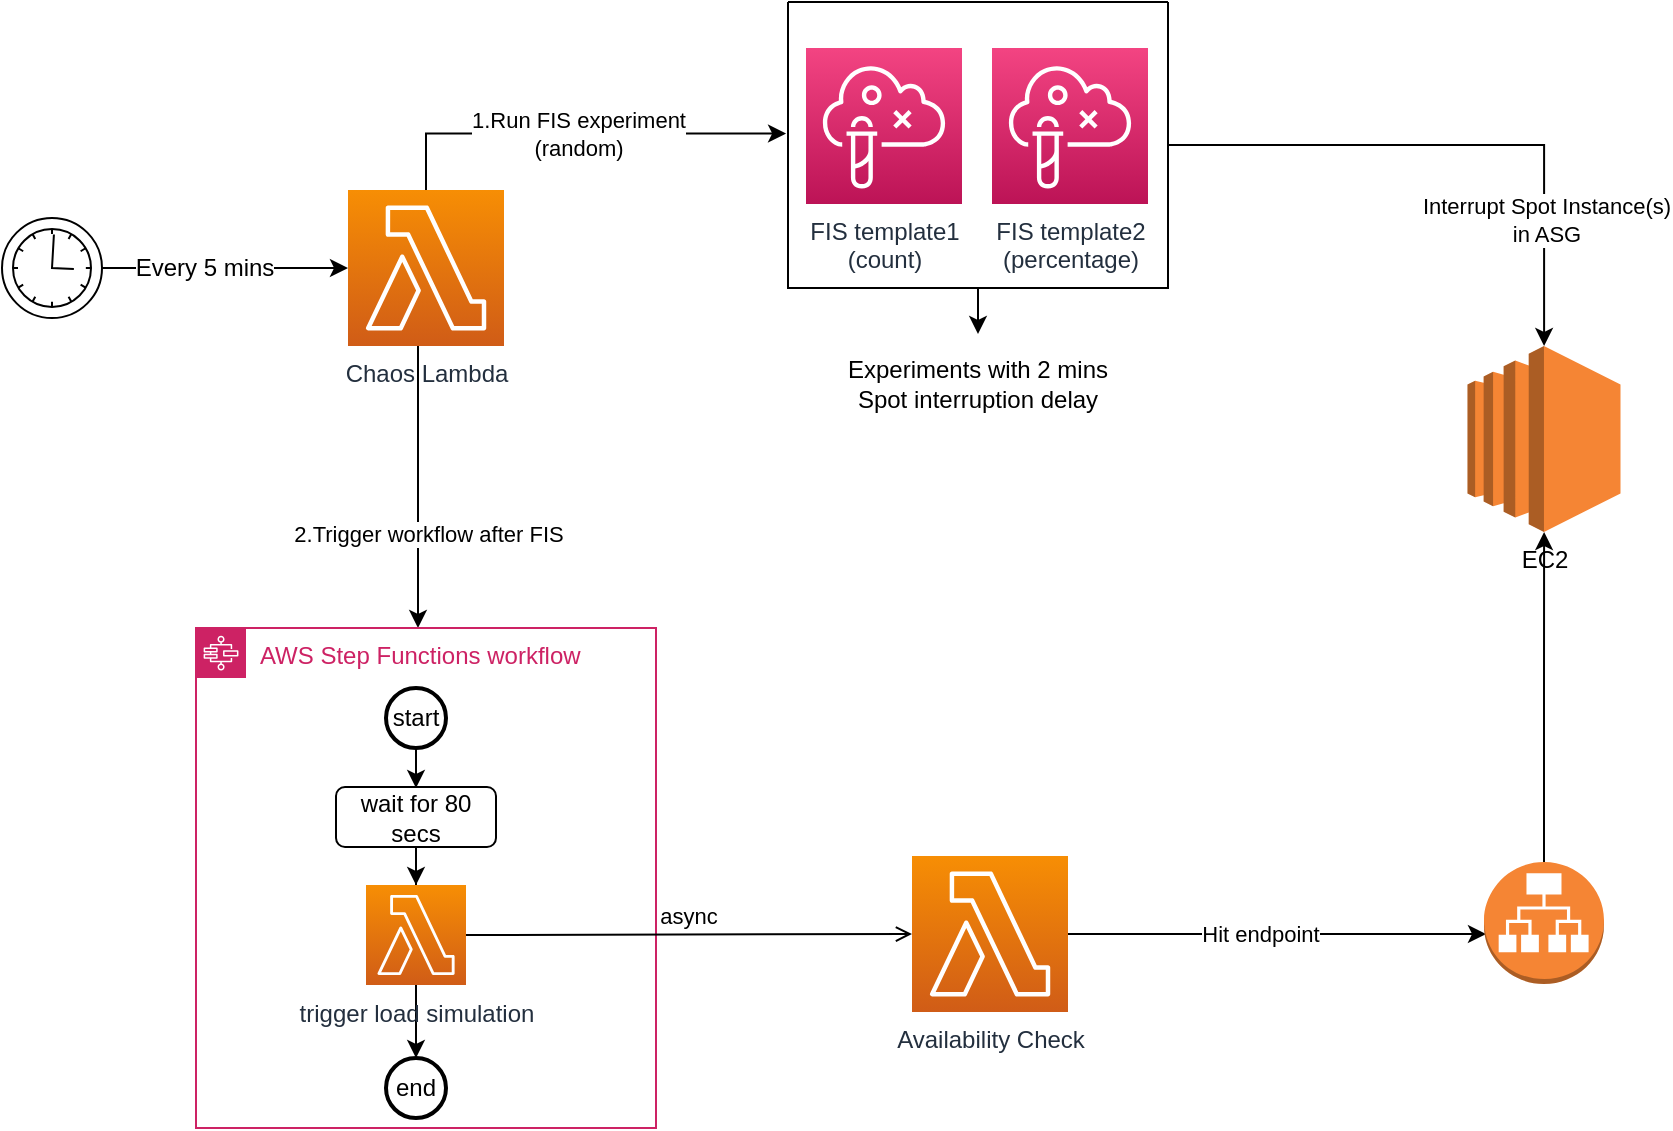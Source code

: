 <mxfile version="18.1.3" type="device" pages="2"><diagram id="6aoVlbTnfaaqq3cUi_xo" name="Spot_Simulation"><mxGraphModel dx="1026" dy="499" grid="1" gridSize="10" guides="1" tooltips="1" connect="1" arrows="1" fold="1" page="1" pageScale="1" pageWidth="827" pageHeight="1169" math="0" shadow="0"><root><mxCell id="0"/><mxCell id="1" parent="0"/><mxCell id="UP-ZFdK7TMwoG2Un6PGR-13" value="" style="edgeStyle=orthogonalEdgeStyle;rounded=0;orthogonalLoop=1;jettySize=auto;html=1;" parent="1" source="UP-ZFdK7TMwoG2Un6PGR-1" target="UP-ZFdK7TMwoG2Un6PGR-2" edge="1"><mxGeometry relative="1" as="geometry"/></mxCell><mxCell id="UP-ZFdK7TMwoG2Un6PGR-14" value="&lt;span style=&quot;font-size: 12px&quot;&gt;Every 5 mins&lt;/span&gt;" style="edgeLabel;html=1;align=center;verticalAlign=middle;resizable=0;points=[];" parent="UP-ZFdK7TMwoG2Un6PGR-13" vertex="1" connectable="0"><mxGeometry x="-0.182" y="-4" relative="1" as="geometry"><mxPoint y="-4" as="offset"/></mxGeometry></mxCell><mxCell id="UP-ZFdK7TMwoG2Un6PGR-1" value="" style="points=[[0.145,0.145,0],[0.5,0,0],[0.855,0.145,0],[1,0.5,0],[0.855,0.855,0],[0.5,1,0],[0.145,0.855,0],[0,0.5,0]];shape=mxgraph.bpmn.event;html=1;verticalLabelPosition=bottom;labelBackgroundColor=#ffffff;verticalAlign=top;align=center;perimeter=ellipsePerimeter;outlineConnect=0;aspect=fixed;outline=standard;symbol=timer;" parent="1" vertex="1"><mxGeometry x="8" y="115" width="50" height="50" as="geometry"/></mxCell><mxCell id="UP-ZFdK7TMwoG2Un6PGR-7" value="1.Run FIS experiment &lt;br&gt;(random)" style="edgeStyle=orthogonalEdgeStyle;rounded=0;orthogonalLoop=1;jettySize=auto;html=1;entryX=-0.005;entryY=0.46;entryDx=0;entryDy=0;entryPerimeter=0;exitX=0.5;exitY=0;exitDx=0;exitDy=0;exitPerimeter=0;" parent="1" source="UP-ZFdK7TMwoG2Un6PGR-2" target="UP-ZFdK7TMwoG2Un6PGR-10" edge="1"><mxGeometry relative="1" as="geometry"/></mxCell><mxCell id="UP-ZFdK7TMwoG2Un6PGR-11" style="edgeStyle=orthogonalEdgeStyle;rounded=0;orthogonalLoop=1;jettySize=auto;html=1;exitX=0.5;exitY=1;exitDx=0;exitDy=0;exitPerimeter=0;" parent="1" edge="1"><mxGeometry relative="1" as="geometry"><mxPoint x="216" y="179" as="sourcePoint"/><mxPoint x="216" y="320" as="targetPoint"/></mxGeometry></mxCell><mxCell id="UP-ZFdK7TMwoG2Un6PGR-12" value="2.Trigger workflow after FIS" style="edgeLabel;html=1;align=center;verticalAlign=middle;resizable=0;points=[];" parent="UP-ZFdK7TMwoG2Un6PGR-11" vertex="1" connectable="0"><mxGeometry x="0.065" y="-2" relative="1" as="geometry"><mxPoint x="7" y="19" as="offset"/></mxGeometry></mxCell><mxCell id="UP-ZFdK7TMwoG2Un6PGR-2" value="Chaos Lambda" style="sketch=0;points=[[0,0,0],[0.25,0,0],[0.5,0,0],[0.75,0,0],[1,0,0],[0,1,0],[0.25,1,0],[0.5,1,0],[0.75,1,0],[1,1,0],[0,0.25,0],[0,0.5,0],[0,0.75,0],[1,0.25,0],[1,0.5,0],[1,0.75,0]];outlineConnect=0;fontColor=#232F3E;gradientColor=#F78E04;gradientDirection=north;fillColor=#D05C17;strokeColor=#ffffff;dashed=0;verticalLabelPosition=bottom;verticalAlign=top;align=center;html=1;fontSize=12;fontStyle=0;aspect=fixed;shape=mxgraph.aws4.resourceIcon;resIcon=mxgraph.aws4.lambda;" parent="1" vertex="1"><mxGeometry x="181" y="101" width="78" height="78" as="geometry"/></mxCell><mxCell id="UP-ZFdK7TMwoG2Un6PGR-4" value="AWS Step Functions workflow" style="points=[[0,0],[0.25,0],[0.5,0],[0.75,0],[1,0],[1,0.25],[1,0.5],[1,0.75],[1,1],[0.75,1],[0.5,1],[0.25,1],[0,1],[0,0.75],[0,0.5],[0,0.25]];outlineConnect=0;gradientColor=none;html=1;whiteSpace=wrap;fontSize=12;fontStyle=0;container=1;pointerEvents=0;collapsible=0;recursiveResize=0;shape=mxgraph.aws4.group;grIcon=mxgraph.aws4.group_aws_step_functions_workflow;strokeColor=#CD2264;fillColor=none;verticalAlign=top;align=left;spacingLeft=30;fontColor=#CD2264;dashed=0;" parent="1" vertex="1"><mxGeometry x="105" y="320" width="230" height="250" as="geometry"/></mxCell><mxCell id="UP-ZFdK7TMwoG2Un6PGR-21" value="" style="edgeStyle=orthogonalEdgeStyle;rounded=0;orthogonalLoop=1;jettySize=auto;html=1;" parent="UP-ZFdK7TMwoG2Un6PGR-4" source="UP-ZFdK7TMwoG2Un6PGR-18" target="UP-ZFdK7TMwoG2Un6PGR-19" edge="1"><mxGeometry relative="1" as="geometry"/></mxCell><mxCell id="UP-ZFdK7TMwoG2Un6PGR-18" value="wait for 80 secs" style="rounded=1;whiteSpace=wrap;html=1;" parent="UP-ZFdK7TMwoG2Un6PGR-4" vertex="1"><mxGeometry x="70" y="79.5" width="80" height="30" as="geometry"/></mxCell><mxCell id="UP-ZFdK7TMwoG2Un6PGR-26" value="" style="edgeStyle=orthogonalEdgeStyle;rounded=0;orthogonalLoop=1;jettySize=auto;html=1;" parent="UP-ZFdK7TMwoG2Un6PGR-4" source="UP-ZFdK7TMwoG2Un6PGR-19" target="UP-ZFdK7TMwoG2Un6PGR-25" edge="1"><mxGeometry relative="1" as="geometry"/></mxCell><mxCell id="UP-ZFdK7TMwoG2Un6PGR-19" value="trigger load simulation" style="sketch=0;points=[[0,0,0],[0.25,0,0],[0.5,0,0],[0.75,0,0],[1,0,0],[0,1,0],[0.25,1,0],[0.5,1,0],[0.75,1,0],[1,1,0],[0,0.25,0],[0,0.5,0],[0,0.75,0],[1,0.25,0],[1,0.5,0],[1,0.75,0]];outlineConnect=0;fontColor=#232F3E;gradientColor=#F78E04;gradientDirection=north;fillColor=#D05C17;strokeColor=#ffffff;dashed=0;verticalLabelPosition=bottom;verticalAlign=top;align=center;html=1;fontSize=12;fontStyle=0;aspect=fixed;shape=mxgraph.aws4.resourceIcon;resIcon=mxgraph.aws4.lambda;" parent="UP-ZFdK7TMwoG2Un6PGR-4" vertex="1"><mxGeometry x="85" y="128.5" width="50" height="50" as="geometry"/></mxCell><mxCell id="UP-ZFdK7TMwoG2Un6PGR-24" value="" style="edgeStyle=orthogonalEdgeStyle;rounded=0;orthogonalLoop=1;jettySize=auto;html=1;" parent="UP-ZFdK7TMwoG2Un6PGR-4" source="UP-ZFdK7TMwoG2Un6PGR-22" edge="1"><mxGeometry relative="1" as="geometry"><mxPoint x="110" y="80" as="targetPoint"/></mxGeometry></mxCell><mxCell id="UP-ZFdK7TMwoG2Un6PGR-22" value="start" style="strokeWidth=2;html=1;shape=mxgraph.flowchart.start_2;whiteSpace=wrap;" parent="UP-ZFdK7TMwoG2Un6PGR-4" vertex="1"><mxGeometry x="95" y="30" width="30" height="30" as="geometry"/></mxCell><mxCell id="UP-ZFdK7TMwoG2Un6PGR-25" value="end" style="strokeWidth=2;html=1;shape=mxgraph.flowchart.start_2;whiteSpace=wrap;" parent="UP-ZFdK7TMwoG2Un6PGR-4" vertex="1"><mxGeometry x="95" y="215" width="30" height="30" as="geometry"/></mxCell><mxCell id="MmqB8jEHEtdLO-fnythC-1" value="" style="edgeStyle=orthogonalEdgeStyle;rounded=0;orthogonalLoop=1;jettySize=auto;html=1;" parent="1" source="UP-ZFdK7TMwoG2Un6PGR-10" target="UP-ZFdK7TMwoG2Un6PGR-15" edge="1"><mxGeometry relative="1" as="geometry"/></mxCell><mxCell id="UP-ZFdK7TMwoG2Un6PGR-5" value="FIS template1 &lt;br&gt;(count)" style="sketch=0;points=[[0,0,0],[0.25,0,0],[0.5,0,0],[0.75,0,0],[1,0,0],[0,1,0],[0.25,1,0],[0.5,1,0],[0.75,1,0],[1,1,0],[0,0.25,0],[0,0.5,0],[0,0.75,0],[1,0.25,0],[1,0.5,0],[1,0.75,0]];points=[[0,0,0],[0.25,0,0],[0.5,0,0],[0.75,0,0],[1,0,0],[0,1,0],[0.25,1,0],[0.5,1,0],[0.75,1,0],[1,1,0],[0,0.25,0],[0,0.5,0],[0,0.75,0],[1,0.25,0],[1,0.5,0],[1,0.75,0]];outlineConnect=0;fontColor=#232F3E;gradientColor=#F34482;gradientDirection=north;fillColor=#BC1356;strokeColor=#ffffff;dashed=0;verticalLabelPosition=bottom;verticalAlign=top;align=center;html=1;fontSize=12;fontStyle=0;aspect=fixed;shape=mxgraph.aws4.resourceIcon;resIcon=mxgraph.aws4.fault_injection_simulator;" parent="1" vertex="1"><mxGeometry x="410" y="30" width="78" height="78" as="geometry"/></mxCell><mxCell id="UP-ZFdK7TMwoG2Un6PGR-6" value="FIS template2 &lt;br&gt;(percentage)" style="sketch=0;points=[[0,0,0],[0.25,0,0],[0.5,0,0],[0.75,0,0],[1,0,0],[0,1,0],[0.25,1,0],[0.5,1,0],[0.75,1,0],[1,1,0],[0,0.25,0],[0,0.5,0],[0,0.75,0],[1,0.25,0],[1,0.5,0],[1,0.75,0]];points=[[0,0,0],[0.25,0,0],[0.5,0,0],[0.75,0,0],[1,0,0],[0,1,0],[0.25,1,0],[0.5,1,0],[0.75,1,0],[1,1,0],[0,0.25,0],[0,0.5,0],[0,0.75,0],[1,0.25,0],[1,0.5,0],[1,0.75,0]];outlineConnect=0;fontColor=#232F3E;gradientColor=#F34482;gradientDirection=north;fillColor=#BC1356;strokeColor=#ffffff;dashed=0;verticalLabelPosition=bottom;verticalAlign=top;align=center;html=1;fontSize=12;fontStyle=0;aspect=fixed;shape=mxgraph.aws4.resourceIcon;resIcon=mxgraph.aws4.fault_injection_simulator;" parent="1" vertex="1"><mxGeometry x="503" y="30" width="78" height="78" as="geometry"/></mxCell><mxCell id="UP-ZFdK7TMwoG2Un6PGR-32" value="" style="edgeStyle=orthogonalEdgeStyle;rounded=0;orthogonalLoop=1;jettySize=auto;html=1;" parent="1" source="UP-ZFdK7TMwoG2Un6PGR-10" target="UP-ZFdK7TMwoG2Un6PGR-31" edge="1"><mxGeometry relative="1" as="geometry"/></mxCell><mxCell id="UP-ZFdK7TMwoG2Un6PGR-33" value="Interrupt Spot Instance(s) &lt;br&gt;in ASG" style="edgeLabel;html=1;align=center;verticalAlign=middle;resizable=0;points=[];" parent="UP-ZFdK7TMwoG2Un6PGR-32" vertex="1" connectable="0"><mxGeometry x="-0.079" y="3" relative="1" as="geometry"><mxPoint x="56" y="40" as="offset"/></mxGeometry></mxCell><mxCell id="UP-ZFdK7TMwoG2Un6PGR-10" value="" style="swimlane;startSize=0;" parent="1" vertex="1"><mxGeometry x="401" y="7" width="190" height="143" as="geometry"><mxRectangle x="401" y="7" width="50" height="40" as="alternateBounds"/></mxGeometry></mxCell><mxCell id="UP-ZFdK7TMwoG2Un6PGR-15" value="Experiments with 2 mins Spot interruption delay" style="text;html=1;strokeColor=none;fillColor=none;align=center;verticalAlign=middle;whiteSpace=wrap;rounded=0;" parent="1" vertex="1"><mxGeometry x="426" y="173" width="140" height="50" as="geometry"/></mxCell><mxCell id="UP-ZFdK7TMwoG2Un6PGR-36" style="edgeStyle=orthogonalEdgeStyle;rounded=0;orthogonalLoop=1;jettySize=auto;html=1;" parent="1" source="UP-ZFdK7TMwoG2Un6PGR-27" edge="1"><mxGeometry relative="1" as="geometry"><mxPoint x="750" y="473" as="targetPoint"/></mxGeometry></mxCell><mxCell id="UP-ZFdK7TMwoG2Un6PGR-37" value="Hit endpoint" style="edgeLabel;html=1;align=center;verticalAlign=middle;resizable=0;points=[];" parent="UP-ZFdK7TMwoG2Un6PGR-36" vertex="1" connectable="0"><mxGeometry x="-0.085" y="-2" relative="1" as="geometry"><mxPoint y="-2" as="offset"/></mxGeometry></mxCell><mxCell id="UP-ZFdK7TMwoG2Un6PGR-27" value="Availability Check" style="sketch=0;points=[[0,0,0],[0.25,0,0],[0.5,0,0],[0.75,0,0],[1,0,0],[0,1,0],[0.25,1,0],[0.5,1,0],[0.75,1,0],[1,1,0],[0,0.25,0],[0,0.5,0],[0,0.75,0],[1,0.25,0],[1,0.5,0],[1,0.75,0]];outlineConnect=0;fontColor=#232F3E;gradientColor=#F78E04;gradientDirection=north;fillColor=#D05C17;strokeColor=#ffffff;dashed=0;verticalLabelPosition=bottom;verticalAlign=top;align=center;html=1;fontSize=12;fontStyle=0;aspect=fixed;shape=mxgraph.aws4.resourceIcon;resIcon=mxgraph.aws4.lambda;" parent="1" vertex="1"><mxGeometry x="463" y="434" width="78" height="78" as="geometry"/></mxCell><mxCell id="UP-ZFdK7TMwoG2Un6PGR-28" value="async" style="html=1;verticalAlign=bottom;labelBackgroundColor=none;endArrow=open;endFill=0;rounded=0;entryX=0;entryY=0.5;entryDx=0;entryDy=0;entryPerimeter=0;exitX=1;exitY=0.5;exitDx=0;exitDy=0;exitPerimeter=0;" parent="1" source="UP-ZFdK7TMwoG2Un6PGR-19" target="UP-ZFdK7TMwoG2Un6PGR-27" edge="1"><mxGeometry width="160" relative="1" as="geometry"><mxPoint x="278" y="476" as="sourcePoint"/><mxPoint x="463" y="476" as="targetPoint"/></mxGeometry></mxCell><mxCell id="UP-ZFdK7TMwoG2Un6PGR-31" value="EC2" style="outlineConnect=0;dashed=0;verticalLabelPosition=bottom;verticalAlign=top;align=center;html=1;shape=mxgraph.aws3.ec2;fillColor=#F58534;gradientColor=none;" parent="1" vertex="1"><mxGeometry x="740.75" y="179" width="76.5" height="93" as="geometry"/></mxCell><mxCell id="UP-ZFdK7TMwoG2Un6PGR-35" style="edgeStyle=orthogonalEdgeStyle;rounded=0;orthogonalLoop=1;jettySize=auto;html=1;" parent="1" source="UP-ZFdK7TMwoG2Un6PGR-34" target="UP-ZFdK7TMwoG2Un6PGR-31" edge="1"><mxGeometry relative="1" as="geometry"/></mxCell><mxCell id="UP-ZFdK7TMwoG2Un6PGR-34" value="" style="outlineConnect=0;dashed=0;verticalLabelPosition=bottom;verticalAlign=top;align=center;html=1;shape=mxgraph.aws3.application_load_balancer;fillColor=#F58534;gradientColor=none;" parent="1" vertex="1"><mxGeometry x="749" y="437" width="60" height="61" as="geometry"/></mxCell></root></mxGraphModel></diagram><diagram name="Copy of ASG_Module" id="AIM_gx6n4-kpC6ntjsSA"><mxGraphModel dx="1026" dy="499" grid="1" gridSize="10" guides="1" tooltips="1" connect="1" arrows="1" fold="1" page="1" pageScale="1" pageWidth="827" pageHeight="1169" math="0" shadow="0"><root><mxCell id="sd4WDXa00eIZpUariYqS-0"/><mxCell id="sd4WDXa00eIZpUariYqS-1" parent="sd4WDXa00eIZpUariYqS-0"/><mxCell id="sd4WDXa00eIZpUariYqS-2" value="" style="edgeStyle=orthogonalEdgeStyle;rounded=0;orthogonalLoop=1;jettySize=auto;html=1;" edge="1" parent="sd4WDXa00eIZpUariYqS-1" source="sd4WDXa00eIZpUariYqS-4" target="sd4WDXa00eIZpUariYqS-8"><mxGeometry relative="1" as="geometry"/></mxCell><mxCell id="sd4WDXa00eIZpUariYqS-3" value="&lt;span style=&quot;font-size: 12px&quot;&gt;Every 5 mins&lt;/span&gt;" style="edgeLabel;html=1;align=center;verticalAlign=middle;resizable=0;points=[];" vertex="1" connectable="0" parent="sd4WDXa00eIZpUariYqS-2"><mxGeometry x="-0.182" y="-4" relative="1" as="geometry"><mxPoint y="-4" as="offset"/></mxGeometry></mxCell><mxCell id="sd4WDXa00eIZpUariYqS-4" value="" style="points=[[0.145,0.145,0],[0.5,0,0],[0.855,0.145,0],[1,0.5,0],[0.855,0.855,0],[0.5,1,0],[0.145,0.855,0],[0,0.5,0]];shape=mxgraph.bpmn.event;html=1;verticalLabelPosition=bottom;labelBackgroundColor=#ffffff;verticalAlign=top;align=center;perimeter=ellipsePerimeter;outlineConnect=0;aspect=fixed;outline=standard;symbol=timer;" vertex="1" parent="sd4WDXa00eIZpUariYqS-1"><mxGeometry x="8" y="115" width="50" height="50" as="geometry"/></mxCell><mxCell id="sd4WDXa00eIZpUariYqS-5" value="1.Run FIS experiment &lt;br&gt;(random) for each team" style="edgeStyle=orthogonalEdgeStyle;rounded=0;orthogonalLoop=1;jettySize=auto;html=1;entryX=-0.005;entryY=0.46;entryDx=0;entryDy=0;entryPerimeter=0;" edge="1" parent="sd4WDXa00eIZpUariYqS-1" source="sd4WDXa00eIZpUariYqS-8" target="sd4WDXa00eIZpUariYqS-21"><mxGeometry relative="1" as="geometry"/></mxCell><mxCell id="sd4WDXa00eIZpUariYqS-6" style="edgeStyle=orthogonalEdgeStyle;rounded=0;orthogonalLoop=1;jettySize=auto;html=1;exitX=0.5;exitY=1;exitDx=0;exitDy=0;exitPerimeter=0;" edge="1" parent="sd4WDXa00eIZpUariYqS-1" source="sd4WDXa00eIZpUariYqS-8" target="sd4WDXa00eIZpUariYqS-9"><mxGeometry relative="1" as="geometry"/></mxCell><mxCell id="sd4WDXa00eIZpUariYqS-7" value="2.Trigger Runtime (Competitive) Scoring&lt;br&gt;&amp;nbsp;workflow for each team after FIS" style="edgeLabel;html=1;align=center;verticalAlign=middle;resizable=0;points=[];" vertex="1" connectable="0" parent="sd4WDXa00eIZpUariYqS-6"><mxGeometry x="0.065" y="-2" relative="1" as="geometry"><mxPoint x="24" y="19" as="offset"/></mxGeometry></mxCell><mxCell id="sd4WDXa00eIZpUariYqS-8" value="Chaos Lambda" style="sketch=0;points=[[0,0,0],[0.25,0,0],[0.5,0,0],[0.75,0,0],[1,0,0],[0,1,0],[0.25,1,0],[0.5,1,0],[0.75,1,0],[1,1,0],[0,0.25,0],[0,0.5,0],[0,0.75,0],[1,0.25,0],[1,0.5,0],[1,0.75,0]];outlineConnect=0;fontColor=#232F3E;gradientColor=#F78E04;gradientDirection=north;fillColor=#D05C17;strokeColor=#ffffff;dashed=0;verticalLabelPosition=bottom;verticalAlign=top;align=center;html=1;fontSize=12;fontStyle=0;aspect=fixed;shape=mxgraph.aws4.resourceIcon;resIcon=mxgraph.aws4.lambda;" vertex="1" parent="sd4WDXa00eIZpUariYqS-1"><mxGeometry x="181" y="101" width="78" height="78" as="geometry"/></mxCell><mxCell id="sd4WDXa00eIZpUariYqS-9" value="AWS Step Functions workflow" style="points=[[0,0],[0.25,0],[0.5,0],[0.75,0],[1,0],[1,0.25],[1,0.5],[1,0.75],[1,1],[0.75,1],[0.5,1],[0.25,1],[0,1],[0,0.75],[0,0.5],[0,0.25]];outlineConnect=0;gradientColor=none;html=1;whiteSpace=wrap;fontSize=12;fontStyle=0;container=1;pointerEvents=0;collapsible=0;recursiveResize=0;shape=mxgraph.aws4.group;grIcon=mxgraph.aws4.group_aws_step_functions_workflow;strokeColor=#CD2264;fillColor=none;verticalAlign=top;align=left;spacingLeft=30;fontColor=#CD2264;dashed=0;" vertex="1" parent="sd4WDXa00eIZpUariYqS-1"><mxGeometry x="144" y="320" width="230" height="250" as="geometry"/></mxCell><mxCell id="sd4WDXa00eIZpUariYqS-10" value="" style="edgeStyle=orthogonalEdgeStyle;rounded=0;orthogonalLoop=1;jettySize=auto;html=1;" edge="1" parent="sd4WDXa00eIZpUariYqS-9" source="sd4WDXa00eIZpUariYqS-11" target="sd4WDXa00eIZpUariYqS-13"><mxGeometry relative="1" as="geometry"/></mxCell><mxCell id="sd4WDXa00eIZpUariYqS-11" value="wait for 80 secs" style="rounded=1;whiteSpace=wrap;html=1;" vertex="1" parent="sd4WDXa00eIZpUariYqS-9"><mxGeometry x="70" y="79.5" width="80" height="30" as="geometry"/></mxCell><mxCell id="sd4WDXa00eIZpUariYqS-12" value="" style="edgeStyle=orthogonalEdgeStyle;rounded=0;orthogonalLoop=1;jettySize=auto;html=1;" edge="1" parent="sd4WDXa00eIZpUariYqS-9" source="sd4WDXa00eIZpUariYqS-13" target="sd4WDXa00eIZpUariYqS-16"><mxGeometry relative="1" as="geometry"/></mxCell><mxCell id="sd4WDXa00eIZpUariYqS-13" value="Competitive scoring Lambda" style="sketch=0;points=[[0,0,0],[0.25,0,0],[0.5,0,0],[0.75,0,0],[1,0,0],[0,1,0],[0.25,1,0],[0.5,1,0],[0.75,1,0],[1,1,0],[0,0.25,0],[0,0.5,0],[0,0.75,0],[1,0.25,0],[1,0.5,0],[1,0.75,0]];outlineConnect=0;fontColor=#232F3E;gradientColor=#F78E04;gradientDirection=north;fillColor=#D05C17;strokeColor=#ffffff;dashed=0;verticalLabelPosition=bottom;verticalAlign=top;align=center;html=1;fontSize=12;fontStyle=0;aspect=fixed;shape=mxgraph.aws4.resourceIcon;resIcon=mxgraph.aws4.lambda;" vertex="1" parent="sd4WDXa00eIZpUariYqS-9"><mxGeometry x="85" y="128.5" width="50" height="50" as="geometry"/></mxCell><mxCell id="sd4WDXa00eIZpUariYqS-14" value="" style="edgeStyle=orthogonalEdgeStyle;rounded=0;orthogonalLoop=1;jettySize=auto;html=1;" edge="1" parent="sd4WDXa00eIZpUariYqS-9" source="sd4WDXa00eIZpUariYqS-15"><mxGeometry relative="1" as="geometry"><mxPoint x="110" y="80" as="targetPoint"/></mxGeometry></mxCell><mxCell id="sd4WDXa00eIZpUariYqS-15" value="start" style="strokeWidth=2;html=1;shape=mxgraph.flowchart.start_2;whiteSpace=wrap;" vertex="1" parent="sd4WDXa00eIZpUariYqS-9"><mxGeometry x="95" y="30" width="30" height="30" as="geometry"/></mxCell><mxCell id="sd4WDXa00eIZpUariYqS-16" value="end" style="strokeWidth=2;html=1;shape=mxgraph.flowchart.start_2;whiteSpace=wrap;" vertex="1" parent="sd4WDXa00eIZpUariYqS-9"><mxGeometry x="95" y="215" width="30" height="30" as="geometry"/></mxCell><mxCell id="sd4WDXa00eIZpUariYqS-17" value="FIS template1" style="sketch=0;points=[[0,0,0],[0.25,0,0],[0.5,0,0],[0.75,0,0],[1,0,0],[0,1,0],[0.25,1,0],[0.5,1,0],[0.75,1,0],[1,1,0],[0,0.25,0],[0,0.5,0],[0,0.75,0],[1,0.25,0],[1,0.5,0],[1,0.75,0]];points=[[0,0,0],[0.25,0,0],[0.5,0,0],[0.75,0,0],[1,0,0],[0,1,0],[0.25,1,0],[0.5,1,0],[0.75,1,0],[1,1,0],[0,0.25,0],[0,0.5,0],[0,0.75,0],[1,0.25,0],[1,0.5,0],[1,0.75,0]];outlineConnect=0;fontColor=#232F3E;gradientColor=#F34482;gradientDirection=north;fillColor=#BC1356;strokeColor=#ffffff;dashed=0;verticalLabelPosition=bottom;verticalAlign=top;align=center;html=1;fontSize=12;fontStyle=0;aspect=fixed;shape=mxgraph.aws4.resourceIcon;resIcon=mxgraph.aws4.fault_injection_simulator;" vertex="1" parent="sd4WDXa00eIZpUariYqS-1"><mxGeometry x="410" y="30" width="78" height="78" as="geometry"/></mxCell><mxCell id="sd4WDXa00eIZpUariYqS-18" value="FIS template2" style="sketch=0;points=[[0,0,0],[0.25,0,0],[0.5,0,0],[0.75,0,0],[1,0,0],[0,1,0],[0.25,1,0],[0.5,1,0],[0.75,1,0],[1,1,0],[0,0.25,0],[0,0.5,0],[0,0.75,0],[1,0.25,0],[1,0.5,0],[1,0.75,0]];points=[[0,0,0],[0.25,0,0],[0.5,0,0],[0.75,0,0],[1,0,0],[0,1,0],[0.25,1,0],[0.5,1,0],[0.75,1,0],[1,1,0],[0,0.25,0],[0,0.5,0],[0,0.75,0],[1,0.25,0],[1,0.5,0],[1,0.75,0]];outlineConnect=0;fontColor=#232F3E;gradientColor=#F34482;gradientDirection=north;fillColor=#BC1356;strokeColor=#ffffff;dashed=0;verticalLabelPosition=bottom;verticalAlign=top;align=center;html=1;fontSize=12;fontStyle=0;aspect=fixed;shape=mxgraph.aws4.resourceIcon;resIcon=mxgraph.aws4.fault_injection_simulator;" vertex="1" parent="sd4WDXa00eIZpUariYqS-1"><mxGeometry x="503" y="30" width="78" height="78" as="geometry"/></mxCell><mxCell id="sd4WDXa00eIZpUariYqS-19" value="" style="edgeStyle=orthogonalEdgeStyle;rounded=0;orthogonalLoop=1;jettySize=auto;html=1;" edge="1" parent="sd4WDXa00eIZpUariYqS-1" source="sd4WDXa00eIZpUariYqS-21" target="sd4WDXa00eIZpUariYqS-28"><mxGeometry relative="1" as="geometry"/></mxCell><mxCell id="sd4WDXa00eIZpUariYqS-20" value="Interrupt Spot Instance(s)" style="edgeLabel;html=1;align=center;verticalAlign=middle;resizable=0;points=[];" vertex="1" connectable="0" parent="sd4WDXa00eIZpUariYqS-19"><mxGeometry x="-0.079" y="3" relative="1" as="geometry"><mxPoint y="1" as="offset"/></mxGeometry></mxCell><mxCell id="sd4WDXa00eIZpUariYqS-21" value="" style="swimlane;startSize=0;" vertex="1" parent="sd4WDXa00eIZpUariYqS-1"><mxGeometry x="401" y="7" width="190" height="129" as="geometry"/></mxCell><mxCell id="sd4WDXa00eIZpUariYqS-22" value="Experiment with 2 mins Spot interruption delay" style="text;html=1;strokeColor=none;fillColor=none;align=center;verticalAlign=middle;whiteSpace=wrap;rounded=0;" vertex="1" parent="sd4WDXa00eIZpUariYqS-1"><mxGeometry x="451" y="156" width="140" height="50" as="geometry"/></mxCell><mxCell id="sd4WDXa00eIZpUariYqS-23" value="" style="endArrow=none;dashed=1;html=1;rounded=0;exitX=0.5;exitY=1;exitDx=0;exitDy=0;entryX=0.5;entryY=0;entryDx=0;entryDy=0;" edge="1" parent="sd4WDXa00eIZpUariYqS-1" source="sd4WDXa00eIZpUariYqS-21" target="sd4WDXa00eIZpUariYqS-22"><mxGeometry width="50" height="50" relative="1" as="geometry"><mxPoint x="591" y="102" as="sourcePoint"/><mxPoint x="641" y="52" as="targetPoint"/></mxGeometry></mxCell><mxCell id="sd4WDXa00eIZpUariYqS-24" style="edgeStyle=orthogonalEdgeStyle;rounded=0;orthogonalLoop=1;jettySize=auto;html=1;entryX=0.133;entryY=0.639;entryDx=0;entryDy=0;entryPerimeter=0;" edge="1" parent="sd4WDXa00eIZpUariYqS-1" source="sd4WDXa00eIZpUariYqS-26" target="sd4WDXa00eIZpUariYqS-30"><mxGeometry relative="1" as="geometry"/></mxCell><mxCell id="sd4WDXa00eIZpUariYqS-25" value="Hit endpoint" style="edgeLabel;html=1;align=center;verticalAlign=middle;resizable=0;points=[];" vertex="1" connectable="0" parent="sd4WDXa00eIZpUariYqS-24"><mxGeometry x="-0.085" y="-2" relative="1" as="geometry"><mxPoint y="-2" as="offset"/></mxGeometry></mxCell><mxCell id="sd4WDXa00eIZpUariYqS-26" value="Runtime score, Availability score" style="sketch=0;points=[[0,0,0],[0.25,0,0],[0.5,0,0],[0.75,0,0],[1,0,0],[0,1,0],[0.25,1,0],[0.5,1,0],[0.75,1,0],[1,1,0],[0,0.25,0],[0,0.5,0],[0,0.75,0],[1,0.25,0],[1,0.5,0],[1,0.75,0]];outlineConnect=0;fontColor=#232F3E;gradientColor=#F78E04;gradientDirection=north;fillColor=#D05C17;strokeColor=#ffffff;dashed=0;verticalLabelPosition=bottom;verticalAlign=top;align=center;html=1;fontSize=12;fontStyle=0;aspect=fixed;shape=mxgraph.aws4.resourceIcon;resIcon=mxgraph.aws4.lambda;" vertex="1" parent="sd4WDXa00eIZpUariYqS-1"><mxGeometry x="463" y="437" width="78" height="78" as="geometry"/></mxCell><mxCell id="sd4WDXa00eIZpUariYqS-27" value="async" style="html=1;verticalAlign=bottom;labelBackgroundColor=none;endArrow=open;endFill=0;rounded=0;entryX=0;entryY=0.5;entryDx=0;entryDy=0;entryPerimeter=0;" edge="1" parent="sd4WDXa00eIZpUariYqS-1"><mxGeometry width="160" relative="1" as="geometry"><mxPoint x="278" y="476" as="sourcePoint"/><mxPoint x="463" y="476" as="targetPoint"/></mxGeometry></mxCell><mxCell id="sd4WDXa00eIZpUariYqS-28" value="EC2" style="outlineConnect=0;dashed=0;verticalLabelPosition=bottom;verticalAlign=top;align=center;html=1;shape=mxgraph.aws3.ec2;fillColor=#F58534;gradientColor=none;" vertex="1" parent="sd4WDXa00eIZpUariYqS-1"><mxGeometry x="740" y="86" width="76.5" height="93" as="geometry"/></mxCell><mxCell id="sd4WDXa00eIZpUariYqS-29" style="edgeStyle=orthogonalEdgeStyle;rounded=0;orthogonalLoop=1;jettySize=auto;html=1;" edge="1" parent="sd4WDXa00eIZpUariYqS-1" source="sd4WDXa00eIZpUariYqS-30" target="sd4WDXa00eIZpUariYqS-28"><mxGeometry relative="1" as="geometry"/></mxCell><mxCell id="sd4WDXa00eIZpUariYqS-30" value="" style="outlineConnect=0;dashed=0;verticalLabelPosition=bottom;verticalAlign=top;align=center;html=1;shape=mxgraph.aws3.application_load_balancer;fillColor=#F58534;gradientColor=none;" vertex="1" parent="sd4WDXa00eIZpUariYqS-1"><mxGeometry x="748" y="437" width="60" height="61" as="geometry"/></mxCell></root></mxGraphModel></diagram></mxfile>